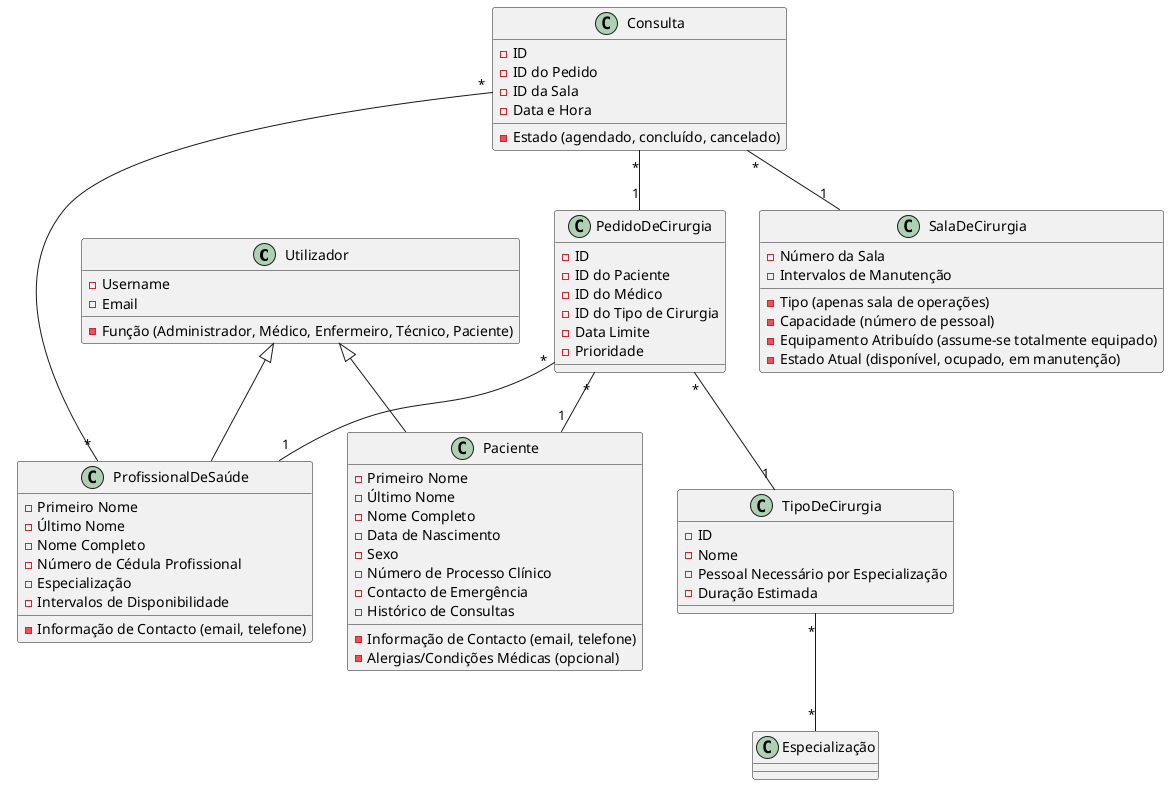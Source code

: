@startuml

' Classes
class Utilizador {
  - Username
  - Função (Administrador, Médico, Enfermeiro, Técnico, Paciente)
  - Email
}

class Paciente {
  - Primeiro Nome
  - Último Nome
  - Nome Completo
  - Data de Nascimento
  - Sexo
  - Número de Processo Clínico
  - Informação de Contacto (email, telefone)
  - Alergias/Condições Médicas (opcional)
  - Contacto de Emergência
  - Histórico de Consultas
}

class ProfissionalDeSaúde {
  - Primeiro Nome
  - Último Nome
  - Nome Completo
  - Número de Cédula Profissional
  - Especialização
  - Informação de Contacto (email, telefone)
  - Intervalos de Disponibilidade
}

class PedidoDeCirurgia {
  - ID
  - ID do Paciente
  - ID do Médico
  - ID do Tipo de Cirurgia
  - Data Limite
  - Prioridade
}

class TipoDeCirurgia {
  - ID
  - Nome
  - Pessoal Necessário por Especialização
  - Duração Estimada
}

class Consulta {
  - ID
  - ID do Pedido
  - ID da Sala
  - Data e Hora
  - Estado (agendado, concluído, cancelado)
}

class SalaDeCirurgia {
  - Número da Sala
  - Tipo (apenas sala de operações)
  - Capacidade (número de pessoal)
  - Equipamento Atribuído (assume-se totalmente equipado)
  - Estado Atual (disponível, ocupado, em manutenção)
  - Intervalos de Manutenção
}

' Relacionamentos
Utilizador <|-- Paciente
Utilizador <|-- ProfissionalDeSaúde

PedidoDeCirurgia "*" -- "1" Paciente
PedidoDeCirurgia "*" -- "1" ProfissionalDeSaúde
PedidoDeCirurgia "*" -- "1" TipoDeCirurgia

Consulta "*" -- "1" PedidoDeCirurgia
Consulta "*" -- "1" SalaDeCirurgia
Consulta "*" -- "*" ProfissionalDeSaúde

TipoDeCirurgia "*" -- "*" Especialização

@enduml